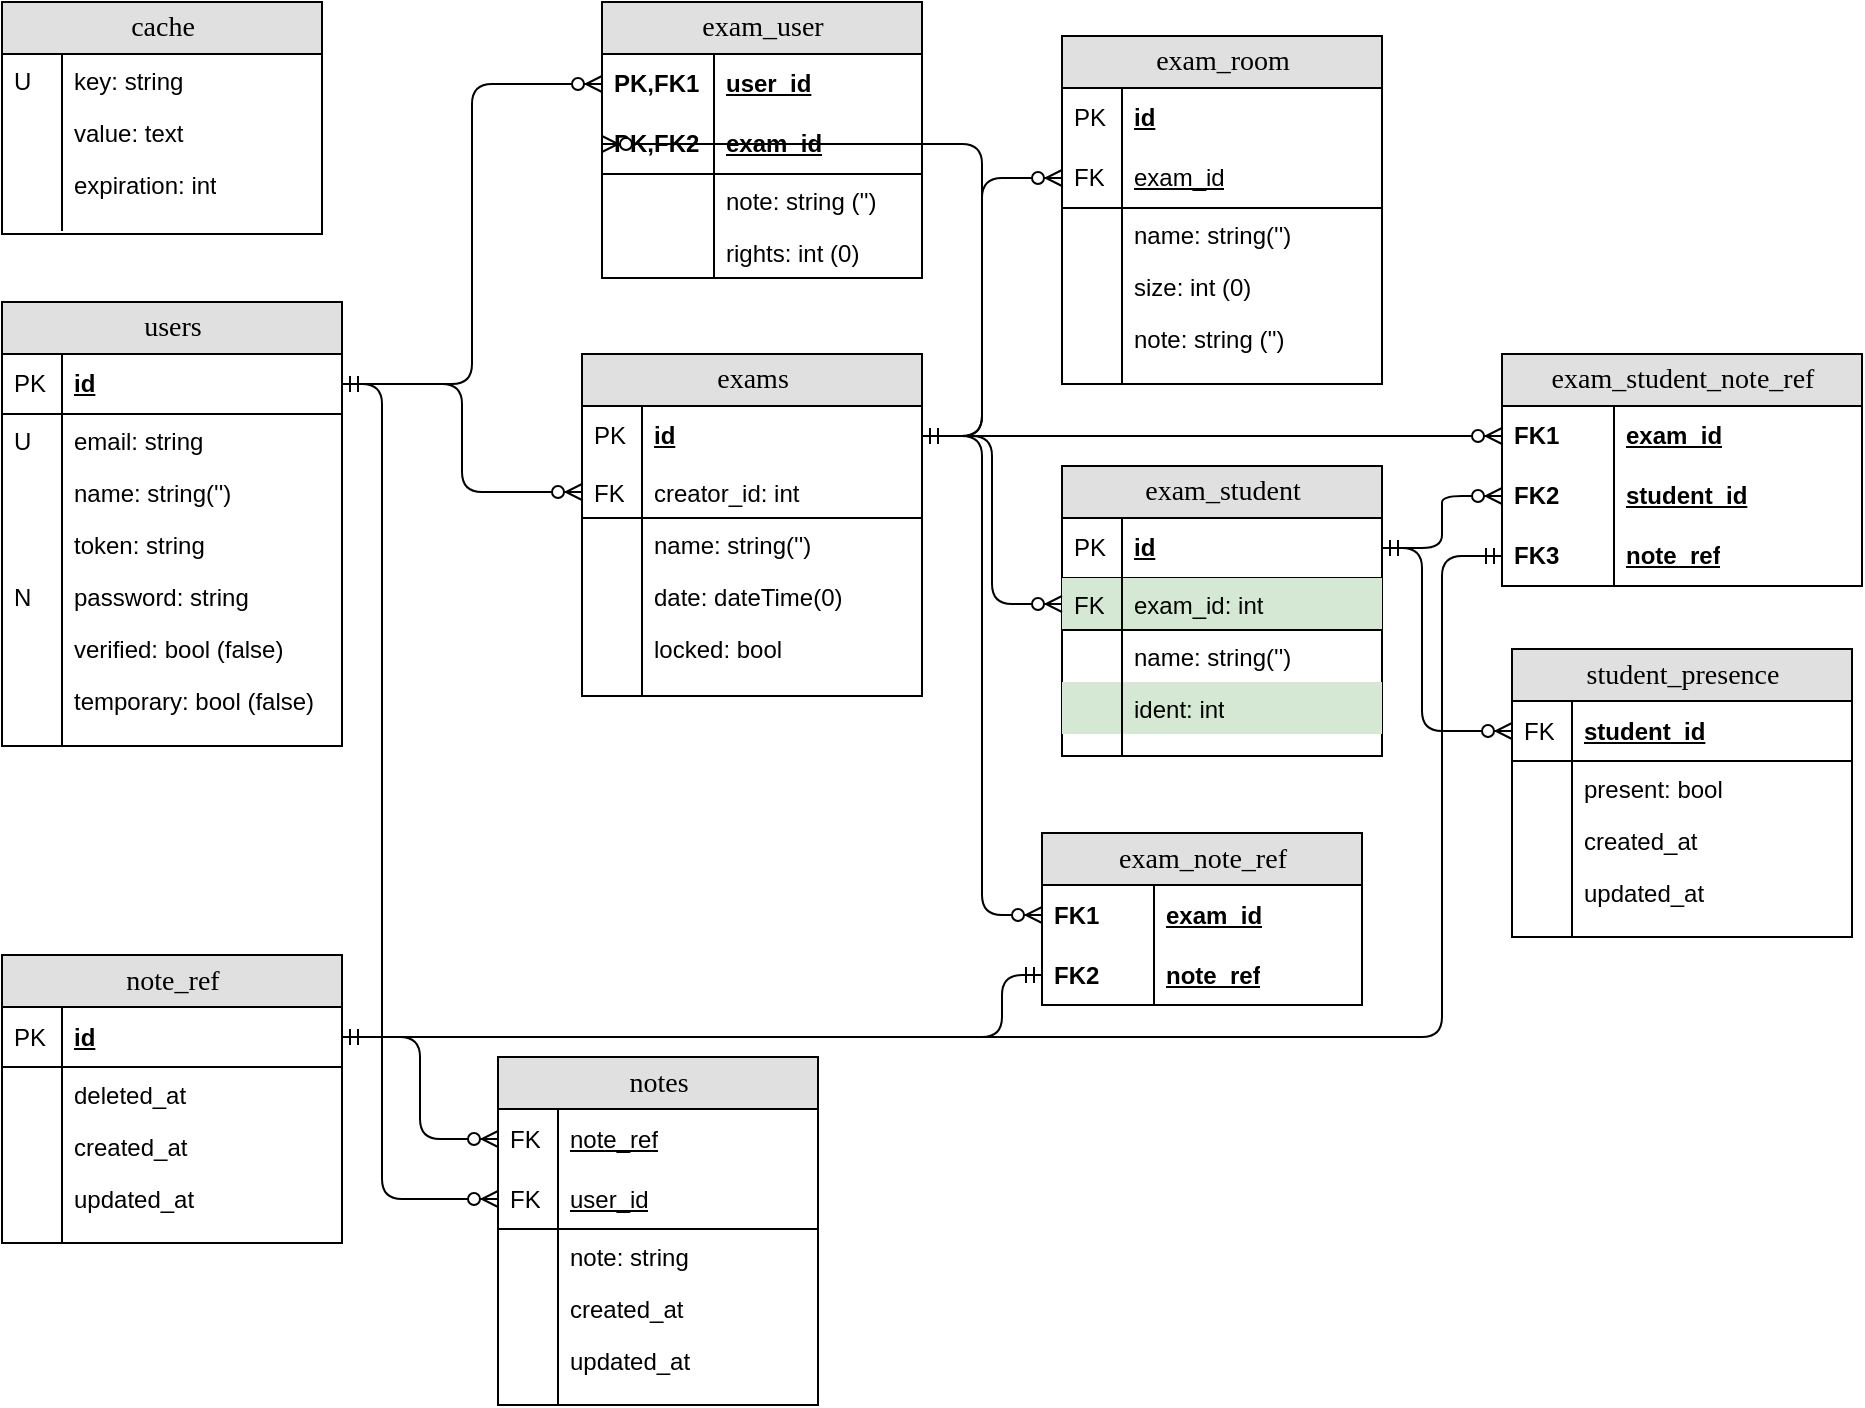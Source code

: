 <mxfile version="11.1.4" type="device"><diagram name="Page-1" id="e56a1550-8fbb-45ad-956c-1786394a9013"><mxGraphModel dx="1422" dy="764" grid="1" gridSize="10" guides="1" tooltips="1" connect="1" arrows="1" fold="1" page="1" pageScale="1" pageWidth="1169" pageHeight="827" background="#ffffff" math="0" shadow="0"><root><mxCell id="0"/><mxCell id="1" parent="0"/><mxCell id="2e49270ec7c68f3f-30" value="exam_room" style="swimlane;html=1;fontStyle=0;childLayout=stackLayout;horizontal=1;startSize=26;fillColor=#e0e0e0;horizontalStack=0;resizeParent=1;resizeLast=0;collapsible=1;marginBottom=0;swimlaneFillColor=#ffffff;align=center;rounded=0;shadow=0;comic=0;labelBackgroundColor=none;strokeColor=#000000;strokeWidth=1;fontFamily=Verdana;fontSize=14;fontColor=#000000;" parent="1" vertex="1"><mxGeometry x="530" y="17" width="160" height="174" as="geometry"/></mxCell><mxCell id="2e49270ec7c68f3f-31" value="id" style="shape=partialRectangle;top=0;left=0;right=0;bottom=1;html=1;align=left;verticalAlign=middle;fillColor=none;spacingLeft=34;spacingRight=4;whiteSpace=wrap;overflow=hidden;rotatable=0;points=[[0,0.5],[1,0.5]];portConstraint=eastwest;dropTarget=0;fontStyle=5;strokeColor=none;" parent="2e49270ec7c68f3f-30" vertex="1"><mxGeometry y="26" width="160" height="30" as="geometry"/></mxCell><mxCell id="2e49270ec7c68f3f-32" value="PK" style="shape=partialRectangle;top=0;left=0;bottom=0;html=1;fillColor=none;align=left;verticalAlign=middle;spacingLeft=4;spacingRight=4;whiteSpace=wrap;overflow=hidden;rotatable=0;points=[];portConstraint=eastwest;part=1;" parent="2e49270ec7c68f3f-31" vertex="1" connectable="0"><mxGeometry width="30" height="30" as="geometry"/></mxCell><mxCell id="vH0PUUE9vCoZI28lsl6R-84" value="&lt;span style=&quot;font-weight: normal&quot;&gt;exam_id&lt;/span&gt;" style="shape=partialRectangle;top=0;left=0;right=0;bottom=1;html=1;align=left;verticalAlign=middle;fillColor=none;spacingLeft=34;spacingRight=4;whiteSpace=wrap;overflow=hidden;rotatable=0;points=[[0,0.5],[1,0.5]];portConstraint=eastwest;dropTarget=0;fontStyle=5;" vertex="1" parent="2e49270ec7c68f3f-30"><mxGeometry y="56" width="160" height="30" as="geometry"/></mxCell><mxCell id="vH0PUUE9vCoZI28lsl6R-85" value="FK" style="shape=partialRectangle;top=0;left=0;bottom=0;html=1;fillColor=none;align=left;verticalAlign=middle;spacingLeft=4;spacingRight=4;whiteSpace=wrap;overflow=hidden;rotatable=0;points=[];portConstraint=eastwest;part=1;" vertex="1" connectable="0" parent="vH0PUUE9vCoZI28lsl6R-84"><mxGeometry width="30" height="30" as="geometry"/></mxCell><mxCell id="2e49270ec7c68f3f-35" value="name: string('')" style="shape=partialRectangle;top=0;left=0;right=0;bottom=0;html=1;align=left;verticalAlign=top;fillColor=none;spacingLeft=34;spacingRight=4;whiteSpace=wrap;overflow=hidden;rotatable=0;points=[[0,0.5],[1,0.5]];portConstraint=eastwest;dropTarget=0;strokeColor=none;" parent="2e49270ec7c68f3f-30" vertex="1"><mxGeometry y="86" width="160" height="26" as="geometry"/></mxCell><mxCell id="2e49270ec7c68f3f-36" value="" style="shape=partialRectangle;top=0;left=0;bottom=0;html=1;fillColor=none;align=left;verticalAlign=top;spacingLeft=4;spacingRight=4;whiteSpace=wrap;overflow=hidden;rotatable=0;points=[];portConstraint=eastwest;part=1;" parent="2e49270ec7c68f3f-35" vertex="1" connectable="0"><mxGeometry width="30" height="26" as="geometry"/></mxCell><mxCell id="2e49270ec7c68f3f-37" value="size: int (0)" style="shape=partialRectangle;top=0;left=0;right=0;bottom=0;html=1;align=left;verticalAlign=top;fillColor=none;spacingLeft=34;spacingRight=4;whiteSpace=wrap;overflow=hidden;rotatable=0;points=[[0,0.5],[1,0.5]];portConstraint=eastwest;dropTarget=0;" parent="2e49270ec7c68f3f-30" vertex="1"><mxGeometry y="112" width="160" height="26" as="geometry"/></mxCell><mxCell id="2e49270ec7c68f3f-38" value="" style="shape=partialRectangle;top=0;left=0;bottom=0;html=1;fillColor=none;align=left;verticalAlign=top;spacingLeft=4;spacingRight=4;whiteSpace=wrap;overflow=hidden;rotatable=0;points=[];portConstraint=eastwest;part=1;" parent="2e49270ec7c68f3f-37" vertex="1" connectable="0"><mxGeometry width="30" height="26" as="geometry"/></mxCell><mxCell id="vH0PUUE9vCoZI28lsl6R-58" value="note: string ('')" style="shape=partialRectangle;top=0;left=0;right=0;bottom=0;html=1;align=left;verticalAlign=top;fillColor=none;spacingLeft=34;spacingRight=4;whiteSpace=wrap;overflow=hidden;rotatable=0;points=[[0,0.5],[1,0.5]];portConstraint=eastwest;dropTarget=0;" vertex="1" parent="2e49270ec7c68f3f-30"><mxGeometry y="138" width="160" height="26" as="geometry"/></mxCell><mxCell id="vH0PUUE9vCoZI28lsl6R-59" value="" style="shape=partialRectangle;top=0;left=0;bottom=0;html=1;fillColor=none;align=left;verticalAlign=top;spacingLeft=4;spacingRight=4;whiteSpace=wrap;overflow=hidden;rotatable=0;points=[];portConstraint=eastwest;part=1;" vertex="1" connectable="0" parent="vH0PUUE9vCoZI28lsl6R-58"><mxGeometry width="30" height="26" as="geometry"/></mxCell><mxCell id="2e49270ec7c68f3f-39" value="" style="shape=partialRectangle;top=0;left=0;right=0;bottom=0;html=1;align=left;verticalAlign=top;fillColor=none;spacingLeft=34;spacingRight=4;whiteSpace=wrap;overflow=hidden;rotatable=0;points=[[0,0.5],[1,0.5]];portConstraint=eastwest;dropTarget=0;" parent="2e49270ec7c68f3f-30" vertex="1"><mxGeometry y="164" width="160" height="10" as="geometry"/></mxCell><mxCell id="2e49270ec7c68f3f-40" value="" style="shape=partialRectangle;top=0;left=0;bottom=0;html=1;fillColor=none;align=left;verticalAlign=top;spacingLeft=4;spacingRight=4;whiteSpace=wrap;overflow=hidden;rotatable=0;points=[];portConstraint=eastwest;part=1;" parent="2e49270ec7c68f3f-39" vertex="1" connectable="0"><mxGeometry width="30" height="10" as="geometry"/></mxCell><mxCell id="2e49270ec7c68f3f-41" value="exam_note_ref" style="swimlane;html=1;fontStyle=0;childLayout=stackLayout;horizontal=1;startSize=26;fillColor=#e0e0e0;horizontalStack=0;resizeParent=1;resizeLast=0;collapsible=1;marginBottom=0;swimlaneFillColor=#ffffff;align=center;rounded=0;shadow=0;comic=0;labelBackgroundColor=none;strokeColor=#000000;strokeWidth=1;fontFamily=Verdana;fontSize=14;fontColor=#000000;" parent="1" vertex="1"><mxGeometry x="520" y="415.5" width="160" height="86" as="geometry"/></mxCell><mxCell id="2e49270ec7c68f3f-42" value="exam_id" style="shape=partialRectangle;top=0;left=0;right=0;bottom=0;html=1;align=left;verticalAlign=middle;fillColor=none;spacingLeft=60;spacingRight=4;whiteSpace=wrap;overflow=hidden;rotatable=0;points=[[0,0.5],[1,0.5]];portConstraint=eastwest;dropTarget=0;fontStyle=5;" parent="2e49270ec7c68f3f-41" vertex="1"><mxGeometry y="26" width="160" height="30" as="geometry"/></mxCell><mxCell id="2e49270ec7c68f3f-43" value="FK1" style="shape=partialRectangle;fontStyle=1;top=0;left=0;bottom=0;html=1;fillColor=none;align=left;verticalAlign=middle;spacingLeft=4;spacingRight=4;whiteSpace=wrap;overflow=hidden;rotatable=0;points=[];portConstraint=eastwest;part=1;" parent="2e49270ec7c68f3f-42" vertex="1" connectable="0"><mxGeometry width="56" height="30" as="geometry"/></mxCell><mxCell id="2e49270ec7c68f3f-44" value="note_ref" style="shape=partialRectangle;top=0;left=0;right=0;bottom=1;html=1;align=left;verticalAlign=middle;fillColor=none;spacingLeft=60;spacingRight=4;whiteSpace=wrap;overflow=hidden;rotatable=0;points=[[0,0.5],[1,0.5]];portConstraint=eastwest;dropTarget=0;fontStyle=5;strokeColor=none;" parent="2e49270ec7c68f3f-41" vertex="1"><mxGeometry y="56" width="160" height="30" as="geometry"/></mxCell><mxCell id="2e49270ec7c68f3f-45" value="FK2" style="shape=partialRectangle;fontStyle=1;top=0;left=0;bottom=0;html=1;fillColor=none;align=left;verticalAlign=middle;spacingLeft=4;spacingRight=4;whiteSpace=wrap;overflow=hidden;rotatable=0;points=[];portConstraint=eastwest;part=1;" parent="2e49270ec7c68f3f-44" vertex="1" connectable="0"><mxGeometry width="56" height="30" as="geometry"/></mxCell><mxCell id="2e49270ec7c68f3f-48" value="exam_user" style="swimlane;html=1;fontStyle=0;childLayout=stackLayout;horizontal=1;startSize=26;fillColor=#e0e0e0;horizontalStack=0;resizeParent=1;resizeLast=0;collapsible=1;marginBottom=0;swimlaneFillColor=#ffffff;align=center;rounded=0;shadow=0;comic=0;labelBackgroundColor=none;strokeColor=#000000;strokeWidth=1;fontFamily=Verdana;fontSize=14;fontColor=#000000;" parent="1" vertex="1"><mxGeometry x="300" width="160" height="138" as="geometry"/></mxCell><mxCell id="2e49270ec7c68f3f-49" value="user_id" style="shape=partialRectangle;top=0;left=0;right=0;bottom=0;html=1;align=left;verticalAlign=middle;fillColor=none;spacingLeft=60;spacingRight=4;whiteSpace=wrap;overflow=hidden;rotatable=0;points=[[0,0.5],[1,0.5]];portConstraint=eastwest;dropTarget=0;fontStyle=5;" parent="2e49270ec7c68f3f-48" vertex="1"><mxGeometry y="26" width="160" height="30" as="geometry"/></mxCell><mxCell id="2e49270ec7c68f3f-50" value="PK,FK1" style="shape=partialRectangle;fontStyle=1;top=0;left=0;bottom=0;html=1;fillColor=none;align=left;verticalAlign=middle;spacingLeft=4;spacingRight=4;whiteSpace=wrap;overflow=hidden;rotatable=0;points=[];portConstraint=eastwest;part=1;" parent="2e49270ec7c68f3f-49" vertex="1" connectable="0"><mxGeometry width="56" height="30" as="geometry"/></mxCell><mxCell id="2e49270ec7c68f3f-51" value="exam_id" style="shape=partialRectangle;top=0;left=0;right=0;bottom=1;html=1;align=left;verticalAlign=middle;fillColor=none;spacingLeft=60;spacingRight=4;whiteSpace=wrap;overflow=hidden;rotatable=0;points=[[0,0.5],[1,0.5]];portConstraint=eastwest;dropTarget=0;fontStyle=5;" parent="2e49270ec7c68f3f-48" vertex="1"><mxGeometry y="56" width="160" height="30" as="geometry"/></mxCell><mxCell id="2e49270ec7c68f3f-52" value="PK,FK2" style="shape=partialRectangle;fontStyle=1;top=0;left=0;bottom=0;html=1;fillColor=none;align=left;verticalAlign=middle;spacingLeft=4;spacingRight=4;whiteSpace=wrap;overflow=hidden;rotatable=0;points=[];portConstraint=eastwest;part=1;" parent="2e49270ec7c68f3f-51" vertex="1" connectable="0"><mxGeometry width="56" height="30" as="geometry"/></mxCell><mxCell id="2e49270ec7c68f3f-53" value="note: string ('')" style="shape=partialRectangle;top=0;left=0;right=0;bottom=0;html=1;align=left;verticalAlign=top;fillColor=none;spacingLeft=60;spacingRight=4;whiteSpace=wrap;overflow=hidden;rotatable=0;points=[[0,0.5],[1,0.5]];portConstraint=eastwest;dropTarget=0;" parent="2e49270ec7c68f3f-48" vertex="1"><mxGeometry y="86" width="160" height="26" as="geometry"/></mxCell><mxCell id="2e49270ec7c68f3f-54" value="" style="shape=partialRectangle;top=0;left=0;bottom=0;html=1;fillColor=none;align=left;verticalAlign=top;spacingLeft=4;spacingRight=4;whiteSpace=wrap;overflow=hidden;rotatable=0;points=[];portConstraint=eastwest;part=1;" parent="2e49270ec7c68f3f-53" vertex="1" connectable="0"><mxGeometry width="56" height="26" as="geometry"/></mxCell><mxCell id="vH0PUUE9vCoZI28lsl6R-110" value="rights: int (0)" style="shape=partialRectangle;top=0;left=0;right=0;bottom=0;html=1;align=left;verticalAlign=top;fillColor=none;spacingLeft=60;spacingRight=4;whiteSpace=wrap;overflow=hidden;rotatable=0;points=[[0,0.5],[1,0.5]];portConstraint=eastwest;dropTarget=0;" vertex="1" parent="2e49270ec7c68f3f-48"><mxGeometry y="112" width="160" height="26" as="geometry"/></mxCell><mxCell id="vH0PUUE9vCoZI28lsl6R-111" value="" style="shape=partialRectangle;top=0;left=0;bottom=0;html=1;fillColor=none;align=left;verticalAlign=top;spacingLeft=4;spacingRight=4;whiteSpace=wrap;overflow=hidden;rotatable=0;points=[];portConstraint=eastwest;part=1;" vertex="1" connectable="0" parent="vH0PUUE9vCoZI28lsl6R-110"><mxGeometry width="56" height="26" as="geometry"/></mxCell><mxCell id="2e49270ec7c68f3f-80" value="users" style="swimlane;html=1;fontStyle=0;childLayout=stackLayout;horizontal=1;startSize=26;fillColor=#e0e0e0;horizontalStack=0;resizeParent=1;resizeLast=0;collapsible=1;marginBottom=0;swimlaneFillColor=#ffffff;align=center;rounded=0;shadow=0;comic=0;labelBackgroundColor=none;strokeColor=#000000;strokeWidth=1;fontFamily=Verdana;fontSize=14;fontColor=#000000;" parent="1" vertex="1"><mxGeometry y="150" width="170" height="222" as="geometry"/></mxCell><mxCell id="2e49270ec7c68f3f-81" value="id" style="shape=partialRectangle;top=0;left=0;right=0;bottom=1;html=1;align=left;verticalAlign=middle;fillColor=none;spacingLeft=34;spacingRight=4;whiteSpace=wrap;overflow=hidden;rotatable=0;points=[[0,0.5],[1,0.5]];portConstraint=eastwest;dropTarget=0;fontStyle=5;" parent="2e49270ec7c68f3f-80" vertex="1"><mxGeometry y="26" width="170" height="30" as="geometry"/></mxCell><mxCell id="2e49270ec7c68f3f-82" value="PK" style="shape=partialRectangle;top=0;left=0;bottom=0;html=1;fillColor=none;align=left;verticalAlign=middle;spacingLeft=4;spacingRight=4;whiteSpace=wrap;overflow=hidden;rotatable=0;points=[];portConstraint=eastwest;part=1;" parent="2e49270ec7c68f3f-81" vertex="1" connectable="0"><mxGeometry width="30" height="30" as="geometry"/></mxCell><mxCell id="2e49270ec7c68f3f-85" value="email: string" style="shape=partialRectangle;top=0;left=0;right=0;bottom=0;html=1;align=left;verticalAlign=top;fillColor=none;spacingLeft=34;spacingRight=4;whiteSpace=wrap;overflow=hidden;rotatable=0;points=[[0,0.5],[1,0.5]];portConstraint=eastwest;dropTarget=0;" parent="2e49270ec7c68f3f-80" vertex="1"><mxGeometry y="56" width="170" height="26" as="geometry"/></mxCell><mxCell id="2e49270ec7c68f3f-86" value="U" style="shape=partialRectangle;top=0;left=0;bottom=0;html=1;fillColor=none;align=left;verticalAlign=top;spacingLeft=4;spacingRight=4;whiteSpace=wrap;overflow=hidden;rotatable=0;points=[];portConstraint=eastwest;part=1;" parent="2e49270ec7c68f3f-85" vertex="1" connectable="0"><mxGeometry width="30" height="26" as="geometry"/></mxCell><mxCell id="2e49270ec7c68f3f-83" value="name: string('')" style="shape=partialRectangle;top=0;left=0;right=0;bottom=0;html=1;align=left;verticalAlign=top;fillColor=none;spacingLeft=34;spacingRight=4;whiteSpace=wrap;overflow=hidden;rotatable=0;points=[[0,0.5],[1,0.5]];portConstraint=eastwest;dropTarget=0;" parent="2e49270ec7c68f3f-80" vertex="1"><mxGeometry y="82" width="170" height="26" as="geometry"/></mxCell><mxCell id="2e49270ec7c68f3f-84" value="" style="shape=partialRectangle;top=0;left=0;bottom=0;html=1;fillColor=none;align=left;verticalAlign=top;spacingLeft=4;spacingRight=4;whiteSpace=wrap;overflow=hidden;rotatable=0;points=[];portConstraint=eastwest;part=1;" parent="2e49270ec7c68f3f-83" vertex="1" connectable="0"><mxGeometry width="30" height="26" as="geometry"/></mxCell><mxCell id="vH0PUUE9vCoZI28lsl6R-19" value="token: string" style="shape=partialRectangle;top=0;left=0;right=0;bottom=0;html=1;align=left;verticalAlign=top;fillColor=none;spacingLeft=34;spacingRight=4;whiteSpace=wrap;overflow=hidden;rotatable=0;points=[[0,0.5],[1,0.5]];portConstraint=eastwest;dropTarget=0;" vertex="1" parent="2e49270ec7c68f3f-80"><mxGeometry y="108" width="170" height="26" as="geometry"/></mxCell><mxCell id="vH0PUUE9vCoZI28lsl6R-20" value="" style="shape=partialRectangle;top=0;left=0;bottom=0;html=1;fillColor=none;align=left;verticalAlign=top;spacingLeft=4;spacingRight=4;whiteSpace=wrap;overflow=hidden;rotatable=0;points=[];portConstraint=eastwest;part=1;" vertex="1" connectable="0" parent="vH0PUUE9vCoZI28lsl6R-19"><mxGeometry width="30" height="26" as="geometry"/></mxCell><mxCell id="vH0PUUE9vCoZI28lsl6R-21" value="password: string" style="shape=partialRectangle;top=0;left=0;right=0;bottom=0;html=1;align=left;verticalAlign=top;fillColor=none;spacingLeft=34;spacingRight=4;whiteSpace=wrap;overflow=hidden;rotatable=0;points=[[0,0.5],[1,0.5]];portConstraint=eastwest;dropTarget=0;" vertex="1" parent="2e49270ec7c68f3f-80"><mxGeometry y="134" width="170" height="26" as="geometry"/></mxCell><mxCell id="vH0PUUE9vCoZI28lsl6R-22" value="N" style="shape=partialRectangle;top=0;left=0;bottom=0;html=1;fillColor=none;align=left;verticalAlign=top;spacingLeft=4;spacingRight=4;whiteSpace=wrap;overflow=hidden;rotatable=0;points=[];portConstraint=eastwest;part=1;" vertex="1" connectable="0" parent="vH0PUUE9vCoZI28lsl6R-21"><mxGeometry width="30" height="26" as="geometry"/></mxCell><mxCell id="vH0PUUE9vCoZI28lsl6R-23" value="verified: bool (false)" style="shape=partialRectangle;top=0;left=0;right=0;bottom=0;html=1;align=left;verticalAlign=top;fillColor=none;spacingLeft=34;spacingRight=4;whiteSpace=wrap;overflow=hidden;rotatable=0;points=[[0,0.5],[1,0.5]];portConstraint=eastwest;dropTarget=0;" vertex="1" parent="2e49270ec7c68f3f-80"><mxGeometry y="160" width="170" height="26" as="geometry"/></mxCell><mxCell id="vH0PUUE9vCoZI28lsl6R-24" value="" style="shape=partialRectangle;top=0;left=0;bottom=0;html=1;fillColor=none;align=left;verticalAlign=top;spacingLeft=4;spacingRight=4;whiteSpace=wrap;overflow=hidden;rotatable=0;points=[];portConstraint=eastwest;part=1;" vertex="1" connectable="0" parent="vH0PUUE9vCoZI28lsl6R-23"><mxGeometry width="30" height="26" as="geometry"/></mxCell><mxCell id="2e49270ec7c68f3f-87" value="temporary: bool (false)" style="shape=partialRectangle;top=0;left=0;right=0;bottom=0;html=1;align=left;verticalAlign=top;fillColor=none;spacingLeft=34;spacingRight=4;whiteSpace=wrap;overflow=hidden;rotatable=0;points=[[0,0.5],[1,0.5]];portConstraint=eastwest;dropTarget=0;" parent="2e49270ec7c68f3f-80" vertex="1"><mxGeometry y="186" width="170" height="26" as="geometry"/></mxCell><mxCell id="2e49270ec7c68f3f-88" value="" style="shape=partialRectangle;top=0;left=0;bottom=0;html=1;fillColor=none;align=left;verticalAlign=top;spacingLeft=4;spacingRight=4;whiteSpace=wrap;overflow=hidden;rotatable=0;points=[];portConstraint=eastwest;part=1;" parent="2e49270ec7c68f3f-87" vertex="1" connectable="0"><mxGeometry width="30" height="26" as="geometry"/></mxCell><mxCell id="2e49270ec7c68f3f-89" value="" style="shape=partialRectangle;top=0;left=0;right=0;bottom=0;html=1;align=left;verticalAlign=top;fillColor=none;spacingLeft=34;spacingRight=4;whiteSpace=wrap;overflow=hidden;rotatable=0;points=[[0,0.5],[1,0.5]];portConstraint=eastwest;dropTarget=0;" parent="2e49270ec7c68f3f-80" vertex="1"><mxGeometry y="212" width="170" height="10" as="geometry"/></mxCell><mxCell id="2e49270ec7c68f3f-90" value="" style="shape=partialRectangle;top=0;left=0;bottom=0;html=1;fillColor=none;align=left;verticalAlign=top;spacingLeft=4;spacingRight=4;whiteSpace=wrap;overflow=hidden;rotatable=0;points=[];portConstraint=eastwest;part=1;" parent="2e49270ec7c68f3f-89" vertex="1" connectable="0"><mxGeometry width="30" height="10" as="geometry"/></mxCell><mxCell id="vH0PUUE9vCoZI28lsl6R-1" value="cache" style="swimlane;html=1;fontStyle=0;childLayout=stackLayout;horizontal=1;startSize=26;fillColor=#e0e0e0;horizontalStack=0;resizeParent=1;resizeLast=0;collapsible=1;marginBottom=0;swimlaneFillColor=#ffffff;align=center;rounded=0;shadow=0;comic=0;labelBackgroundColor=none;strokeColor=#000000;strokeWidth=1;fontFamily=Verdana;fontSize=14;fontColor=#000000;" vertex="1" parent="1"><mxGeometry width="160" height="116" as="geometry"/></mxCell><mxCell id="vH0PUUE9vCoZI28lsl6R-4" value="key: string" style="shape=partialRectangle;top=0;left=0;right=0;bottom=0;html=1;align=left;verticalAlign=top;fillColor=none;spacingLeft=34;spacingRight=4;whiteSpace=wrap;overflow=hidden;rotatable=0;points=[[0,0.5],[1,0.5]];portConstraint=eastwest;dropTarget=0;" vertex="1" parent="vH0PUUE9vCoZI28lsl6R-1"><mxGeometry y="26" width="160" height="26" as="geometry"/></mxCell><mxCell id="vH0PUUE9vCoZI28lsl6R-5" value="U" style="shape=partialRectangle;top=0;left=0;bottom=0;html=1;fillColor=none;align=left;verticalAlign=top;spacingLeft=4;spacingRight=4;whiteSpace=wrap;overflow=hidden;rotatable=0;points=[];portConstraint=eastwest;part=1;" vertex="1" connectable="0" parent="vH0PUUE9vCoZI28lsl6R-4"><mxGeometry width="30" height="26" as="geometry"/></mxCell><mxCell id="vH0PUUE9vCoZI28lsl6R-6" value="value: text" style="shape=partialRectangle;top=0;left=0;right=0;bottom=0;html=1;align=left;verticalAlign=top;fillColor=none;spacingLeft=34;spacingRight=4;whiteSpace=wrap;overflow=hidden;rotatable=0;points=[[0,0.5],[1,0.5]];portConstraint=eastwest;dropTarget=0;" vertex="1" parent="vH0PUUE9vCoZI28lsl6R-1"><mxGeometry y="52" width="160" height="26" as="geometry"/></mxCell><mxCell id="vH0PUUE9vCoZI28lsl6R-7" value="" style="shape=partialRectangle;top=0;left=0;bottom=0;html=1;fillColor=none;align=left;verticalAlign=top;spacingLeft=4;spacingRight=4;whiteSpace=wrap;overflow=hidden;rotatable=0;points=[];portConstraint=eastwest;part=1;" vertex="1" connectable="0" parent="vH0PUUE9vCoZI28lsl6R-6"><mxGeometry width="30" height="26" as="geometry"/></mxCell><mxCell id="vH0PUUE9vCoZI28lsl6R-8" value="expiration: int" style="shape=partialRectangle;top=0;left=0;right=0;bottom=0;html=1;align=left;verticalAlign=top;fillColor=none;spacingLeft=34;spacingRight=4;whiteSpace=wrap;overflow=hidden;rotatable=0;points=[[0,0.5],[1,0.5]];portConstraint=eastwest;dropTarget=0;" vertex="1" parent="vH0PUUE9vCoZI28lsl6R-1"><mxGeometry y="78" width="160" height="26" as="geometry"/></mxCell><mxCell id="vH0PUUE9vCoZI28lsl6R-9" value="" style="shape=partialRectangle;top=0;left=0;bottom=0;html=1;fillColor=none;align=left;verticalAlign=top;spacingLeft=4;spacingRight=4;whiteSpace=wrap;overflow=hidden;rotatable=0;points=[];portConstraint=eastwest;part=1;" vertex="1" connectable="0" parent="vH0PUUE9vCoZI28lsl6R-8"><mxGeometry width="30" height="26" as="geometry"/></mxCell><mxCell id="vH0PUUE9vCoZI28lsl6R-10" value="" style="shape=partialRectangle;top=0;left=0;right=0;bottom=0;html=1;align=left;verticalAlign=top;fillColor=none;spacingLeft=34;spacingRight=4;whiteSpace=wrap;overflow=hidden;rotatable=0;points=[[0,0.5],[1,0.5]];portConstraint=eastwest;dropTarget=0;" vertex="1" parent="vH0PUUE9vCoZI28lsl6R-1"><mxGeometry y="104" width="160" height="10" as="geometry"/></mxCell><mxCell id="vH0PUUE9vCoZI28lsl6R-11" value="" style="shape=partialRectangle;top=0;left=0;bottom=0;html=1;fillColor=none;align=left;verticalAlign=top;spacingLeft=4;spacingRight=4;whiteSpace=wrap;overflow=hidden;rotatable=0;points=[];portConstraint=eastwest;part=1;" vertex="1" connectable="0" parent="vH0PUUE9vCoZI28lsl6R-10"><mxGeometry width="30" height="10" as="geometry"/></mxCell><mxCell id="vH0PUUE9vCoZI28lsl6R-25" value="exams" style="swimlane;html=1;fontStyle=0;childLayout=stackLayout;horizontal=1;startSize=26;fillColor=#e0e0e0;horizontalStack=0;resizeParent=1;resizeLast=0;collapsible=1;marginBottom=0;swimlaneFillColor=#ffffff;align=center;rounded=0;shadow=0;comic=0;labelBackgroundColor=none;strokeColor=#000000;strokeWidth=1;fontFamily=Verdana;fontSize=14;fontColor=#000000;" vertex="1" parent="1"><mxGeometry x="290" y="176" width="170" height="171" as="geometry"/></mxCell><mxCell id="vH0PUUE9vCoZI28lsl6R-26" value="id" style="shape=partialRectangle;top=0;left=0;right=0;bottom=1;html=1;align=left;verticalAlign=middle;fillColor=none;spacingLeft=34;spacingRight=4;whiteSpace=wrap;overflow=hidden;rotatable=0;points=[[0,0.5],[1,0.5]];portConstraint=eastwest;dropTarget=0;fontStyle=5;strokeColor=none;" vertex="1" parent="vH0PUUE9vCoZI28lsl6R-25"><mxGeometry y="26" width="170" height="30" as="geometry"/></mxCell><mxCell id="vH0PUUE9vCoZI28lsl6R-27" value="PK" style="shape=partialRectangle;top=0;left=0;bottom=0;html=1;fillColor=none;align=left;verticalAlign=middle;spacingLeft=4;spacingRight=4;whiteSpace=wrap;overflow=hidden;rotatable=0;points=[];portConstraint=eastwest;part=1;" vertex="1" connectable="0" parent="vH0PUUE9vCoZI28lsl6R-26"><mxGeometry width="30" height="30" as="geometry"/></mxCell><mxCell id="vH0PUUE9vCoZI28lsl6R-32" value="creator_id: int" style="shape=partialRectangle;top=0;left=0;right=0;bottom=1;html=1;align=left;verticalAlign=top;fillColor=none;spacingLeft=34;spacingRight=4;whiteSpace=wrap;overflow=hidden;rotatable=0;points=[[0,0.5],[1,0.5]];portConstraint=eastwest;dropTarget=0;strokeColor=#000000;" vertex="1" parent="vH0PUUE9vCoZI28lsl6R-25"><mxGeometry y="56" width="170" height="26" as="geometry"/></mxCell><mxCell id="vH0PUUE9vCoZI28lsl6R-33" value="FK" style="shape=partialRectangle;top=0;left=0;bottom=0;html=1;fillColor=none;align=left;verticalAlign=top;spacingLeft=4;spacingRight=4;whiteSpace=wrap;overflow=hidden;rotatable=0;points=[];portConstraint=eastwest;part=1;" vertex="1" connectable="0" parent="vH0PUUE9vCoZI28lsl6R-32"><mxGeometry width="30" height="26" as="geometry"/></mxCell><mxCell id="vH0PUUE9vCoZI28lsl6R-28" value="name: string('')" style="shape=partialRectangle;top=0;left=0;right=0;bottom=0;html=1;align=left;verticalAlign=top;fillColor=none;spacingLeft=34;spacingRight=4;whiteSpace=wrap;overflow=hidden;rotatable=0;points=[[0,0.5],[1,0.5]];portConstraint=eastwest;dropTarget=0;" vertex="1" parent="vH0PUUE9vCoZI28lsl6R-25"><mxGeometry y="82" width="170" height="26" as="geometry"/></mxCell><mxCell id="vH0PUUE9vCoZI28lsl6R-29" value="" style="shape=partialRectangle;top=0;left=0;bottom=0;html=1;fillColor=none;align=left;verticalAlign=top;spacingLeft=4;spacingRight=4;whiteSpace=wrap;overflow=hidden;rotatable=0;points=[];portConstraint=eastwest;part=1;" vertex="1" connectable="0" parent="vH0PUUE9vCoZI28lsl6R-28"><mxGeometry width="30" height="26" as="geometry"/></mxCell><mxCell id="vH0PUUE9vCoZI28lsl6R-30" value="date: dateTime(0)" style="shape=partialRectangle;top=0;left=0;right=0;bottom=0;html=1;align=left;verticalAlign=top;fillColor=none;spacingLeft=34;spacingRight=4;whiteSpace=wrap;overflow=hidden;rotatable=0;points=[[0,0.5],[1,0.5]];portConstraint=eastwest;dropTarget=0;" vertex="1" parent="vH0PUUE9vCoZI28lsl6R-25"><mxGeometry y="108" width="170" height="26" as="geometry"/></mxCell><mxCell id="vH0PUUE9vCoZI28lsl6R-31" value="" style="shape=partialRectangle;top=0;left=0;bottom=0;html=1;fillColor=none;align=left;verticalAlign=top;spacingLeft=4;spacingRight=4;whiteSpace=wrap;overflow=hidden;rotatable=0;points=[];portConstraint=eastwest;part=1;" vertex="1" connectable="0" parent="vH0PUUE9vCoZI28lsl6R-30"><mxGeometry width="30" height="26" as="geometry"/></mxCell><mxCell id="vH0PUUE9vCoZI28lsl6R-34" value="locked: bool" style="shape=partialRectangle;top=0;left=0;right=0;bottom=0;html=1;align=left;verticalAlign=top;fillColor=none;spacingLeft=34;spacingRight=4;whiteSpace=wrap;overflow=hidden;rotatable=0;points=[[0,0.5],[1,0.5]];portConstraint=eastwest;dropTarget=0;" vertex="1" parent="vH0PUUE9vCoZI28lsl6R-25"><mxGeometry y="134" width="170" height="26" as="geometry"/></mxCell><mxCell id="vH0PUUE9vCoZI28lsl6R-35" value="" style="shape=partialRectangle;top=0;left=0;bottom=0;html=1;fillColor=none;align=left;verticalAlign=top;spacingLeft=4;spacingRight=4;whiteSpace=wrap;overflow=hidden;rotatable=0;points=[];portConstraint=eastwest;part=1;" vertex="1" connectable="0" parent="vH0PUUE9vCoZI28lsl6R-34"><mxGeometry width="30" height="26" as="geometry"/></mxCell><mxCell id="vH0PUUE9vCoZI28lsl6R-40" value="" style="shape=partialRectangle;top=0;left=0;right=0;bottom=0;html=1;align=left;verticalAlign=top;fillColor=none;spacingLeft=34;spacingRight=4;whiteSpace=wrap;overflow=hidden;rotatable=0;points=[[0,0.5],[1,0.5]];portConstraint=eastwest;dropTarget=0;" vertex="1" parent="vH0PUUE9vCoZI28lsl6R-25"><mxGeometry y="160" width="170" height="10" as="geometry"/></mxCell><mxCell id="vH0PUUE9vCoZI28lsl6R-41" value="" style="shape=partialRectangle;top=0;left=0;bottom=0;html=1;fillColor=none;align=left;verticalAlign=top;spacingLeft=4;spacingRight=4;whiteSpace=wrap;overflow=hidden;rotatable=0;points=[];portConstraint=eastwest;part=1;" vertex="1" connectable="0" parent="vH0PUUE9vCoZI28lsl6R-40"><mxGeometry width="30" height="10" as="geometry"/></mxCell><mxCell id="vH0PUUE9vCoZI28lsl6R-60" value="" style="edgeStyle=elbowEdgeStyle;fontSize=12;html=1;endArrow=ERzeroToMany;startArrow=ERmandOne;exitX=1;exitY=0.5;exitDx=0;exitDy=0;entryX=0;entryY=0.5;entryDx=0;entryDy=0;" edge="1" parent="1" source="2e49270ec7c68f3f-81" target="vH0PUUE9vCoZI28lsl6R-32"><mxGeometry width="100" height="100" relative="1" as="geometry"><mxPoint x="31" y="780" as="sourcePoint"/><mxPoint x="131" y="680" as="targetPoint"/></mxGeometry></mxCell><mxCell id="vH0PUUE9vCoZI28lsl6R-61" value="" style="edgeStyle=elbowEdgeStyle;fontSize=12;html=1;endArrow=ERzeroToMany;startArrow=ERmandOne;entryX=0;entryY=0.5;entryDx=0;entryDy=0;" edge="1" parent="1" source="vH0PUUE9vCoZI28lsl6R-26" target="vH0PUUE9vCoZI28lsl6R-84"><mxGeometry width="100" height="100" relative="1" as="geometry"><mxPoint x="490" y="550" as="sourcePoint"/><mxPoint x="560" y="456" as="targetPoint"/><Array as="points"><mxPoint x="490" y="150"/></Array></mxGeometry></mxCell><mxCell id="vH0PUUE9vCoZI28lsl6R-62" value="exam_student" style="swimlane;html=1;fontStyle=0;childLayout=stackLayout;horizontal=1;startSize=26;fillColor=#e0e0e0;horizontalStack=0;resizeParent=1;resizeLast=0;collapsible=1;marginBottom=0;swimlaneFillColor=#ffffff;align=center;rounded=0;shadow=0;comic=0;labelBackgroundColor=none;strokeColor=#000000;strokeWidth=1;fontFamily=Verdana;fontSize=14;fontColor=#000000;" vertex="1" parent="1"><mxGeometry x="530" y="232" width="160" height="145" as="geometry"/></mxCell><mxCell id="vH0PUUE9vCoZI28lsl6R-63" value="id" style="shape=partialRectangle;top=0;left=0;right=0;bottom=1;html=1;align=left;verticalAlign=middle;fillColor=none;spacingLeft=34;spacingRight=4;whiteSpace=wrap;overflow=hidden;rotatable=0;points=[[0,0.5],[1,0.5]];portConstraint=eastwest;dropTarget=0;fontStyle=5;" vertex="1" parent="vH0PUUE9vCoZI28lsl6R-62"><mxGeometry y="26" width="160" height="30" as="geometry"/></mxCell><mxCell id="vH0PUUE9vCoZI28lsl6R-64" value="PK" style="shape=partialRectangle;top=0;left=0;bottom=0;html=1;fillColor=none;align=left;verticalAlign=middle;spacingLeft=4;spacingRight=4;whiteSpace=wrap;overflow=hidden;rotatable=0;points=[];portConstraint=eastwest;part=1;" vertex="1" connectable="0" parent="vH0PUUE9vCoZI28lsl6R-63"><mxGeometry width="30" height="30" as="geometry"/></mxCell><mxCell id="vH0PUUE9vCoZI28lsl6R-65" value="exam_id: int" style="shape=partialRectangle;top=0;left=0;right=0;bottom=1;html=1;align=left;verticalAlign=top;fillColor=#d5e8d4;spacingLeft=34;spacingRight=4;whiteSpace=wrap;overflow=hidden;rotatable=0;points=[[0,0.5],[1,0.5]];portConstraint=eastwest;dropTarget=0;strokeColor=#000000;" vertex="1" parent="vH0PUUE9vCoZI28lsl6R-62"><mxGeometry y="56" width="160" height="26" as="geometry"/></mxCell><mxCell id="vH0PUUE9vCoZI28lsl6R-66" value="FK" style="shape=partialRectangle;top=0;left=0;bottom=0;html=1;fillColor=none;align=left;verticalAlign=top;spacingLeft=4;spacingRight=4;whiteSpace=wrap;overflow=hidden;rotatable=0;points=[];portConstraint=eastwest;part=1;" vertex="1" connectable="0" parent="vH0PUUE9vCoZI28lsl6R-65"><mxGeometry width="30" height="26" as="geometry"/></mxCell><mxCell id="vH0PUUE9vCoZI28lsl6R-67" value="name: string('')" style="shape=partialRectangle;top=0;left=0;right=0;bottom=0;html=1;align=left;verticalAlign=top;fillColor=none;spacingLeft=34;spacingRight=4;whiteSpace=wrap;overflow=hidden;rotatable=0;points=[[0,0.5],[1,0.5]];portConstraint=eastwest;dropTarget=0;" vertex="1" parent="vH0PUUE9vCoZI28lsl6R-62"><mxGeometry y="82" width="160" height="26" as="geometry"/></mxCell><mxCell id="vH0PUUE9vCoZI28lsl6R-68" value="" style="shape=partialRectangle;top=0;left=0;bottom=0;html=1;fillColor=none;align=left;verticalAlign=top;spacingLeft=4;spacingRight=4;whiteSpace=wrap;overflow=hidden;rotatable=0;points=[];portConstraint=eastwest;part=1;" vertex="1" connectable="0" parent="vH0PUUE9vCoZI28lsl6R-67"><mxGeometry width="30" height="26" as="geometry"/></mxCell><mxCell id="vH0PUUE9vCoZI28lsl6R-69" value="ident: int" style="shape=partialRectangle;top=0;left=0;right=0;bottom=0;html=1;align=left;verticalAlign=top;fillColor=#d5e8d4;spacingLeft=34;spacingRight=4;whiteSpace=wrap;overflow=hidden;rotatable=0;points=[[0,0.5],[1,0.5]];portConstraint=eastwest;dropTarget=0;strokeColor=none;perimeter=rectanglePerimeter;" vertex="1" parent="vH0PUUE9vCoZI28lsl6R-62"><mxGeometry y="108" width="160" height="26" as="geometry"/></mxCell><mxCell id="vH0PUUE9vCoZI28lsl6R-70" value="" style="shape=partialRectangle;top=0;left=0;bottom=0;html=1;fillColor=none;align=left;verticalAlign=top;spacingLeft=4;spacingRight=4;whiteSpace=wrap;overflow=hidden;rotatable=0;points=[];portConstraint=eastwest;part=1;" vertex="1" connectable="0" parent="vH0PUUE9vCoZI28lsl6R-69"><mxGeometry width="30" height="26" as="geometry"/></mxCell><mxCell id="vH0PUUE9vCoZI28lsl6R-73" value="" style="shape=partialRectangle;top=0;left=0;right=0;bottom=0;html=1;align=left;verticalAlign=top;fillColor=none;spacingLeft=34;spacingRight=4;whiteSpace=wrap;overflow=hidden;rotatable=0;points=[[0,0.5],[1,0.5]];portConstraint=eastwest;dropTarget=0;" vertex="1" parent="vH0PUUE9vCoZI28lsl6R-62"><mxGeometry y="134" width="160" height="10" as="geometry"/></mxCell><mxCell id="vH0PUUE9vCoZI28lsl6R-74" value="" style="shape=partialRectangle;top=0;left=0;bottom=0;html=1;fillColor=none;align=left;verticalAlign=top;spacingLeft=4;spacingRight=4;whiteSpace=wrap;overflow=hidden;rotatable=0;points=[];portConstraint=eastwest;part=1;" vertex="1" connectable="0" parent="vH0PUUE9vCoZI28lsl6R-73"><mxGeometry width="30" height="10" as="geometry"/></mxCell><mxCell id="vH0PUUE9vCoZI28lsl6R-92" value="" style="edgeStyle=elbowEdgeStyle;fontSize=12;html=1;endArrow=ERzeroToMany;startArrow=ERmandOne;entryX=0;entryY=0.5;entryDx=0;entryDy=0;exitX=1;exitY=0.5;exitDx=0;exitDy=0;" edge="1" parent="1" source="vH0PUUE9vCoZI28lsl6R-26" target="vH0PUUE9vCoZI28lsl6R-65"><mxGeometry width="100" height="100" relative="1" as="geometry"><mxPoint x="355" y="603.5" as="sourcePoint"/><mxPoint x="435" y="662" as="targetPoint"/></mxGeometry></mxCell><mxCell id="vH0PUUE9vCoZI28lsl6R-109" value="" style="edgeStyle=elbowEdgeStyle;fontSize=12;html=1;endArrow=ERzeroToMany;startArrow=ERmandOne;entryX=0;entryY=0.5;entryDx=0;entryDy=0;exitX=1;exitY=0.5;exitDx=0;exitDy=0;" edge="1" parent="1" source="2e49270ec7c68f3f-81" target="2e49270ec7c68f3f-49"><mxGeometry width="100" height="100" relative="1" as="geometry"><mxPoint x="255" y="294.5" as="sourcePoint"/><mxPoint x="335" y="325" as="targetPoint"/></mxGeometry></mxCell><mxCell id="vH0PUUE9vCoZI28lsl6R-112" value="" style="fontSize=12;html=1;endArrow=ERzeroToMany;startArrow=ERmandOne;entryX=0;entryY=0.5;entryDx=0;entryDy=0;elbow=vertical;edgeStyle=entityRelationEdgeStyle;" edge="1" parent="1" source="vH0PUUE9vCoZI28lsl6R-26" target="2e49270ec7c68f3f-51"><mxGeometry width="100" height="100" relative="1" as="geometry"><mxPoint x="490" y="400" as="sourcePoint"/><mxPoint x="170" y="490.5" as="targetPoint"/></mxGeometry></mxCell><mxCell id="vH0PUUE9vCoZI28lsl6R-113" value="notes" style="swimlane;html=1;fontStyle=0;childLayout=stackLayout;horizontal=1;startSize=26;fillColor=#e0e0e0;horizontalStack=0;resizeParent=1;resizeLast=0;collapsible=1;marginBottom=0;swimlaneFillColor=#ffffff;align=center;rounded=0;shadow=0;comic=0;labelBackgroundColor=none;strokeColor=#000000;strokeWidth=1;fontFamily=Verdana;fontSize=14;fontColor=#000000;" vertex="1" parent="1"><mxGeometry x="248" y="527.5" width="160" height="174" as="geometry"/></mxCell><mxCell id="vH0PUUE9vCoZI28lsl6R-116" value="&lt;span style=&quot;font-weight: normal&quot;&gt;note_ref&lt;/span&gt;" style="shape=partialRectangle;top=0;left=0;right=0;bottom=1;html=1;align=left;verticalAlign=middle;fillColor=none;spacingLeft=34;spacingRight=4;whiteSpace=wrap;overflow=hidden;rotatable=0;points=[[0,0.5],[1,0.5]];portConstraint=eastwest;dropTarget=0;fontStyle=5;strokeColor=none;" vertex="1" parent="vH0PUUE9vCoZI28lsl6R-113"><mxGeometry y="26" width="160" height="30" as="geometry"/></mxCell><mxCell id="vH0PUUE9vCoZI28lsl6R-117" value="FK" style="shape=partialRectangle;top=0;left=0;bottom=0;html=1;fillColor=none;align=left;verticalAlign=middle;spacingLeft=4;spacingRight=4;whiteSpace=wrap;overflow=hidden;rotatable=0;points=[];portConstraint=eastwest;part=1;" vertex="1" connectable="0" parent="vH0PUUE9vCoZI28lsl6R-116"><mxGeometry width="30" height="30" as="geometry"/></mxCell><mxCell id="vH0PUUE9vCoZI28lsl6R-157" value="&lt;span style=&quot;font-weight: normal&quot;&gt;user_id&lt;/span&gt;" style="shape=partialRectangle;top=0;left=0;right=0;bottom=1;html=1;align=left;verticalAlign=middle;fillColor=none;spacingLeft=34;spacingRight=4;whiteSpace=wrap;overflow=hidden;rotatable=0;points=[[0,0.5],[1,0.5]];portConstraint=eastwest;dropTarget=0;fontStyle=5;" vertex="1" parent="vH0PUUE9vCoZI28lsl6R-113"><mxGeometry y="56" width="160" height="30" as="geometry"/></mxCell><mxCell id="vH0PUUE9vCoZI28lsl6R-158" value="FK" style="shape=partialRectangle;top=0;left=0;bottom=0;html=1;fillColor=none;align=left;verticalAlign=middle;spacingLeft=4;spacingRight=4;whiteSpace=wrap;overflow=hidden;rotatable=0;points=[];portConstraint=eastwest;part=1;" vertex="1" connectable="0" parent="vH0PUUE9vCoZI28lsl6R-157"><mxGeometry width="30" height="30" as="geometry"/></mxCell><mxCell id="vH0PUUE9vCoZI28lsl6R-118" value="note: string" style="shape=partialRectangle;top=0;left=0;right=0;bottom=0;html=1;align=left;verticalAlign=top;fillColor=none;spacingLeft=34;spacingRight=4;whiteSpace=wrap;overflow=hidden;rotatable=0;points=[[0,0.5],[1,0.5]];portConstraint=eastwest;dropTarget=0;strokeColor=none;" vertex="1" parent="vH0PUUE9vCoZI28lsl6R-113"><mxGeometry y="86" width="160" height="26" as="geometry"/></mxCell><mxCell id="vH0PUUE9vCoZI28lsl6R-119" value="" style="shape=partialRectangle;top=0;left=0;bottom=0;html=1;fillColor=none;align=left;verticalAlign=top;spacingLeft=4;spacingRight=4;whiteSpace=wrap;overflow=hidden;rotatable=0;points=[];portConstraint=eastwest;part=1;" vertex="1" connectable="0" parent="vH0PUUE9vCoZI28lsl6R-118"><mxGeometry width="30" height="26" as="geometry"/></mxCell><mxCell id="vH0PUUE9vCoZI28lsl6R-169" value="created_at&lt;br&gt;" style="shape=partialRectangle;top=0;left=0;right=0;bottom=0;html=1;align=left;verticalAlign=top;fillColor=none;spacingLeft=34;spacingRight=4;whiteSpace=wrap;overflow=hidden;rotatable=0;points=[[0,0.5],[1,0.5]];portConstraint=eastwest;dropTarget=0;strokeColor=none;" vertex="1" parent="vH0PUUE9vCoZI28lsl6R-113"><mxGeometry y="112" width="160" height="26" as="geometry"/></mxCell><mxCell id="vH0PUUE9vCoZI28lsl6R-170" value="" style="shape=partialRectangle;top=0;left=0;bottom=0;html=1;fillColor=none;align=left;verticalAlign=top;spacingLeft=4;spacingRight=4;whiteSpace=wrap;overflow=hidden;rotatable=0;points=[];portConstraint=eastwest;part=1;" vertex="1" connectable="0" parent="vH0PUUE9vCoZI28lsl6R-169"><mxGeometry width="30" height="26" as="geometry"/></mxCell><mxCell id="vH0PUUE9vCoZI28lsl6R-171" value="updated_at" style="shape=partialRectangle;top=0;left=0;right=0;bottom=0;html=1;align=left;verticalAlign=top;fillColor=none;spacingLeft=34;spacingRight=4;whiteSpace=wrap;overflow=hidden;rotatable=0;points=[[0,0.5],[1,0.5]];portConstraint=eastwest;dropTarget=0;strokeColor=none;" vertex="1" parent="vH0PUUE9vCoZI28lsl6R-113"><mxGeometry y="138" width="160" height="26" as="geometry"/></mxCell><mxCell id="vH0PUUE9vCoZI28lsl6R-172" value="" style="shape=partialRectangle;top=0;left=0;bottom=0;html=1;fillColor=none;align=left;verticalAlign=top;spacingLeft=4;spacingRight=4;whiteSpace=wrap;overflow=hidden;rotatable=0;points=[];portConstraint=eastwest;part=1;" vertex="1" connectable="0" parent="vH0PUUE9vCoZI28lsl6R-171"><mxGeometry width="30" height="26" as="geometry"/></mxCell><mxCell id="vH0PUUE9vCoZI28lsl6R-124" value="" style="shape=partialRectangle;top=0;left=0;right=0;bottom=0;html=1;align=left;verticalAlign=top;fillColor=none;spacingLeft=34;spacingRight=4;whiteSpace=wrap;overflow=hidden;rotatable=0;points=[[0,0.5],[1,0.5]];portConstraint=eastwest;dropTarget=0;" vertex="1" parent="vH0PUUE9vCoZI28lsl6R-113"><mxGeometry y="164" width="160" height="10" as="geometry"/></mxCell><mxCell id="vH0PUUE9vCoZI28lsl6R-125" value="" style="shape=partialRectangle;top=0;left=0;bottom=0;html=1;fillColor=none;align=left;verticalAlign=top;spacingLeft=4;spacingRight=4;whiteSpace=wrap;overflow=hidden;rotatable=0;points=[];portConstraint=eastwest;part=1;" vertex="1" connectable="0" parent="vH0PUUE9vCoZI28lsl6R-124"><mxGeometry width="30" height="10" as="geometry"/></mxCell><mxCell id="vH0PUUE9vCoZI28lsl6R-126" value="note_ref" style="swimlane;html=1;fontStyle=0;childLayout=stackLayout;horizontal=1;startSize=26;fillColor=#e0e0e0;horizontalStack=0;resizeParent=1;resizeLast=0;collapsible=1;marginBottom=0;swimlaneFillColor=#ffffff;align=center;rounded=0;shadow=0;comic=0;labelBackgroundColor=none;strokeColor=#000000;strokeWidth=1;fontFamily=Verdana;fontSize=14;fontColor=#000000;" vertex="1" parent="1"><mxGeometry y="476.5" width="170" height="144" as="geometry"/></mxCell><mxCell id="vH0PUUE9vCoZI28lsl6R-154" value="id" style="shape=partialRectangle;top=0;left=0;right=0;bottom=1;html=1;align=left;verticalAlign=middle;fillColor=none;spacingLeft=34;spacingRight=4;whiteSpace=wrap;overflow=hidden;rotatable=0;points=[[0,0.5],[1,0.5]];portConstraint=eastwest;dropTarget=0;fontStyle=5;strokeColor=#000000;" vertex="1" parent="vH0PUUE9vCoZI28lsl6R-126"><mxGeometry y="26" width="170" height="30" as="geometry"/></mxCell><mxCell id="vH0PUUE9vCoZI28lsl6R-155" value="PK" style="shape=partialRectangle;top=0;left=0;bottom=0;html=1;fillColor=none;align=left;verticalAlign=middle;spacingLeft=4;spacingRight=4;whiteSpace=wrap;overflow=hidden;rotatable=0;points=[];portConstraint=eastwest;part=1;" vertex="1" connectable="0" parent="vH0PUUE9vCoZI28lsl6R-154"><mxGeometry width="30" height="30" as="geometry"/></mxCell><mxCell id="vH0PUUE9vCoZI28lsl6R-174" value="deleted_at" style="shape=partialRectangle;top=0;left=0;right=0;bottom=0;html=1;align=left;verticalAlign=top;fillColor=none;spacingLeft=34;spacingRight=4;whiteSpace=wrap;overflow=hidden;rotatable=0;points=[[0,0.5],[1,0.5]];portConstraint=eastwest;dropTarget=0;" vertex="1" parent="vH0PUUE9vCoZI28lsl6R-126"><mxGeometry y="56" width="170" height="26" as="geometry"/></mxCell><mxCell id="vH0PUUE9vCoZI28lsl6R-175" value="" style="shape=partialRectangle;top=0;left=0;bottom=0;html=1;fillColor=none;align=left;verticalAlign=top;spacingLeft=4;spacingRight=4;whiteSpace=wrap;overflow=hidden;rotatable=0;points=[];portConstraint=eastwest;part=1;" vertex="1" connectable="0" parent="vH0PUUE9vCoZI28lsl6R-174"><mxGeometry width="30" height="26" as="geometry"/></mxCell><mxCell id="vH0PUUE9vCoZI28lsl6R-176" value="created_at" style="shape=partialRectangle;top=0;left=0;right=0;bottom=0;html=1;align=left;verticalAlign=top;fillColor=none;spacingLeft=34;spacingRight=4;whiteSpace=wrap;overflow=hidden;rotatable=0;points=[[0,0.5],[1,0.5]];portConstraint=eastwest;dropTarget=0;" vertex="1" parent="vH0PUUE9vCoZI28lsl6R-126"><mxGeometry y="82" width="170" height="26" as="geometry"/></mxCell><mxCell id="vH0PUUE9vCoZI28lsl6R-177" value="" style="shape=partialRectangle;top=0;left=0;bottom=0;html=1;fillColor=none;align=left;verticalAlign=top;spacingLeft=4;spacingRight=4;whiteSpace=wrap;overflow=hidden;rotatable=0;points=[];portConstraint=eastwest;part=1;" vertex="1" connectable="0" parent="vH0PUUE9vCoZI28lsl6R-176"><mxGeometry width="30" height="26" as="geometry"/></mxCell><mxCell id="vH0PUUE9vCoZI28lsl6R-131" value="updated_at" style="shape=partialRectangle;top=0;left=0;right=0;bottom=0;html=1;align=left;verticalAlign=top;fillColor=none;spacingLeft=34;spacingRight=4;whiteSpace=wrap;overflow=hidden;rotatable=0;points=[[0,0.5],[1,0.5]];portConstraint=eastwest;dropTarget=0;" vertex="1" parent="vH0PUUE9vCoZI28lsl6R-126"><mxGeometry y="108" width="170" height="26" as="geometry"/></mxCell><mxCell id="vH0PUUE9vCoZI28lsl6R-132" value="" style="shape=partialRectangle;top=0;left=0;bottom=0;html=1;fillColor=none;align=left;verticalAlign=top;spacingLeft=4;spacingRight=4;whiteSpace=wrap;overflow=hidden;rotatable=0;points=[];portConstraint=eastwest;part=1;" vertex="1" connectable="0" parent="vH0PUUE9vCoZI28lsl6R-131"><mxGeometry width="30" height="26" as="geometry"/></mxCell><mxCell id="vH0PUUE9vCoZI28lsl6R-137" value="" style="shape=partialRectangle;top=0;left=0;right=0;bottom=0;html=1;align=left;verticalAlign=top;fillColor=none;spacingLeft=34;spacingRight=4;whiteSpace=wrap;overflow=hidden;rotatable=0;points=[[0,0.5],[1,0.5]];portConstraint=eastwest;dropTarget=0;" vertex="1" parent="vH0PUUE9vCoZI28lsl6R-126"><mxGeometry y="134" width="170" height="10" as="geometry"/></mxCell><mxCell id="vH0PUUE9vCoZI28lsl6R-138" value="" style="shape=partialRectangle;top=0;left=0;bottom=0;html=1;fillColor=none;align=left;verticalAlign=top;spacingLeft=4;spacingRight=4;whiteSpace=wrap;overflow=hidden;rotatable=0;points=[];portConstraint=eastwest;part=1;" vertex="1" connectable="0" parent="vH0PUUE9vCoZI28lsl6R-137"><mxGeometry width="30" height="10" as="geometry"/></mxCell><mxCell id="vH0PUUE9vCoZI28lsl6R-139" value="" style="edgeStyle=elbowEdgeStyle;fontSize=12;html=1;endArrow=ERzeroToMany;startArrow=ERmandOne;entryX=0;entryY=0.5;entryDx=0;entryDy=0;" edge="1" parent="1" source="vH0PUUE9vCoZI28lsl6R-154" target="vH0PUUE9vCoZI28lsl6R-116"><mxGeometry width="100" height="100" relative="1" as="geometry"><mxPoint x="328" y="606" as="sourcePoint"/><mxPoint x="429" y="755" as="targetPoint"/></mxGeometry></mxCell><mxCell id="vH0PUUE9vCoZI28lsl6R-141" value="" style="edgeStyle=elbowEdgeStyle;fontSize=12;html=1;endArrow=ERzeroToMany;startArrow=ERmandOne;entryX=0;entryY=0.5;entryDx=0;entryDy=0;exitX=1;exitY=0.5;exitDx=0;exitDy=0;" edge="1" parent="1" source="vH0PUUE9vCoZI28lsl6R-26" target="2e49270ec7c68f3f-42"><mxGeometry width="100" height="100" relative="1" as="geometry"><mxPoint x="841" y="477" as="sourcePoint"/><mxPoint x="700" y="288" as="targetPoint"/><Array as="points"><mxPoint x="490" y="410"/></Array></mxGeometry></mxCell><mxCell id="vH0PUUE9vCoZI28lsl6R-142" value="" style="edgeStyle=elbowEdgeStyle;fontSize=12;html=1;endArrow=ERmandOne;startArrow=ERmandOne;entryX=0;entryY=0.5;entryDx=0;entryDy=0;" edge="1" parent="1" source="vH0PUUE9vCoZI28lsl6R-154" target="2e49270ec7c68f3f-44"><mxGeometry width="100" height="100" relative="1" as="geometry"><mxPoint x="310" y="800" as="sourcePoint"/><mxPoint x="410" y="700" as="targetPoint"/><Array as="points"><mxPoint x="500" y="490"/></Array></mxGeometry></mxCell><mxCell id="vH0PUUE9vCoZI28lsl6R-143" value="exam_student_note_ref" style="swimlane;html=1;fontStyle=0;childLayout=stackLayout;horizontal=1;startSize=26;fillColor=#e0e0e0;horizontalStack=0;resizeParent=1;resizeLast=0;collapsible=1;marginBottom=0;swimlaneFillColor=#ffffff;align=center;rounded=0;shadow=0;comic=0;labelBackgroundColor=none;strokeColor=#000000;strokeWidth=1;fontFamily=Verdana;fontSize=14;fontColor=#000000;" vertex="1" parent="1"><mxGeometry x="750" y="176" width="180" height="116" as="geometry"/></mxCell><mxCell id="vH0PUUE9vCoZI28lsl6R-144" value="exam_id" style="shape=partialRectangle;top=0;left=0;right=0;bottom=0;html=1;align=left;verticalAlign=middle;fillColor=none;spacingLeft=60;spacingRight=4;whiteSpace=wrap;overflow=hidden;rotatable=0;points=[[0,0.5],[1,0.5]];portConstraint=eastwest;dropTarget=0;fontStyle=5;" vertex="1" parent="vH0PUUE9vCoZI28lsl6R-143"><mxGeometry y="26" width="180" height="30" as="geometry"/></mxCell><mxCell id="vH0PUUE9vCoZI28lsl6R-145" value="FK1" style="shape=partialRectangle;fontStyle=1;top=0;left=0;bottom=0;html=1;fillColor=none;align=left;verticalAlign=middle;spacingLeft=4;spacingRight=4;whiteSpace=wrap;overflow=hidden;rotatable=0;points=[];portConstraint=eastwest;part=1;" vertex="1" connectable="0" parent="vH0PUUE9vCoZI28lsl6R-144"><mxGeometry width="56" height="30" as="geometry"/></mxCell><mxCell id="vH0PUUE9vCoZI28lsl6R-146" value="student_id" style="shape=partialRectangle;top=0;left=0;right=0;bottom=1;html=1;align=left;verticalAlign=middle;fillColor=none;spacingLeft=60;spacingRight=4;whiteSpace=wrap;overflow=hidden;rotatable=0;points=[[0,0.5],[1,0.5]];portConstraint=eastwest;dropTarget=0;fontStyle=5;strokeColor=none;" vertex="1" parent="vH0PUUE9vCoZI28lsl6R-143"><mxGeometry y="56" width="180" height="30" as="geometry"/></mxCell><mxCell id="vH0PUUE9vCoZI28lsl6R-147" value="FK2" style="shape=partialRectangle;fontStyle=1;top=0;left=0;bottom=0;html=1;fillColor=none;align=left;verticalAlign=middle;spacingLeft=4;spacingRight=4;whiteSpace=wrap;overflow=hidden;rotatable=0;points=[];portConstraint=eastwest;part=1;" vertex="1" connectable="0" parent="vH0PUUE9vCoZI28lsl6R-146"><mxGeometry width="56" height="30" as="geometry"/></mxCell><mxCell id="vH0PUUE9vCoZI28lsl6R-148" value="note_ref" style="shape=partialRectangle;top=0;left=0;right=0;bottom=1;html=1;align=left;verticalAlign=middle;fillColor=none;spacingLeft=60;spacingRight=4;whiteSpace=wrap;overflow=hidden;rotatable=0;points=[[0,0.5],[1,0.5]];portConstraint=eastwest;dropTarget=0;fontStyle=5;strokeColor=none;" vertex="1" parent="vH0PUUE9vCoZI28lsl6R-143"><mxGeometry y="86" width="180" height="30" as="geometry"/></mxCell><mxCell id="vH0PUUE9vCoZI28lsl6R-149" value="FK3" style="shape=partialRectangle;fontStyle=1;top=0;left=0;bottom=0;html=1;fillColor=none;align=left;verticalAlign=middle;spacingLeft=4;spacingRight=4;whiteSpace=wrap;overflow=hidden;rotatable=0;points=[];portConstraint=eastwest;part=1;" vertex="1" connectable="0" parent="vH0PUUE9vCoZI28lsl6R-148"><mxGeometry width="56" height="30" as="geometry"/></mxCell><mxCell id="vH0PUUE9vCoZI28lsl6R-150" value="" style="edgeStyle=entityRelationEdgeStyle;fontSize=12;html=1;endArrow=ERzeroToMany;startArrow=ERmandOne;entryX=0;entryY=0.5;entryDx=0;entryDy=0;exitX=1;exitY=0.5;exitDx=0;exitDy=0;" edge="1" parent="1" source="vH0PUUE9vCoZI28lsl6R-26" target="vH0PUUE9vCoZI28lsl6R-144"><mxGeometry width="100" height="100" relative="1" as="geometry"><mxPoint x="451" y="270" as="sourcePoint"/><mxPoint x="535" y="551" as="targetPoint"/></mxGeometry></mxCell><mxCell id="vH0PUUE9vCoZI28lsl6R-151" value="" style="edgeStyle=entityRelationEdgeStyle;fontSize=12;html=1;endArrow=ERzeroToMany;startArrow=ERmandOne;entryX=0;entryY=0.5;entryDx=0;entryDy=0;exitX=1;exitY=0.5;exitDx=0;exitDy=0;" edge="1" parent="1" source="vH0PUUE9vCoZI28lsl6R-63" target="vH0PUUE9vCoZI28lsl6R-146"><mxGeometry width="100" height="100" relative="1" as="geometry"><mxPoint x="451" y="270" as="sourcePoint"/><mxPoint x="530" y="422" as="targetPoint"/></mxGeometry></mxCell><mxCell id="vH0PUUE9vCoZI28lsl6R-152" value="" style="edgeStyle=elbowEdgeStyle;fontSize=12;html=1;endArrow=ERmandOne;startArrow=ERmandOne;exitX=1;exitY=0.5;exitDx=0;exitDy=0;entryX=0;entryY=0.5;entryDx=0;entryDy=0;" edge="1" parent="1" source="vH0PUUE9vCoZI28lsl6R-154" target="vH0PUUE9vCoZI28lsl6R-148"><mxGeometry width="100" height="100" relative="1" as="geometry"><mxPoint x="381" y="565" as="sourcePoint"/><mxPoint x="535" y="581" as="targetPoint"/><Array as="points"><mxPoint x="720" y="518"/><mxPoint x="720" y="450"/></Array></mxGeometry></mxCell><mxCell id="vH0PUUE9vCoZI28lsl6R-156" value="" style="edgeStyle=elbowEdgeStyle;fontSize=12;html=1;endArrow=ERzeroToMany;startArrow=ERmandOne;jumpStyle=none;" edge="1" parent="1" source="2e49270ec7c68f3f-81" target="vH0PUUE9vCoZI28lsl6R-157"><mxGeometry width="100" height="100" relative="1" as="geometry"><mxPoint x="180" y="201" as="sourcePoint"/><mxPoint x="520" y="596" as="targetPoint"/><Array as="points"><mxPoint x="190" y="430"/></Array></mxGeometry></mxCell><mxCell id="vH0PUUE9vCoZI28lsl6R-159" value="student_presence" style="swimlane;html=1;fontStyle=0;childLayout=stackLayout;horizontal=1;startSize=26;fillColor=#e0e0e0;horizontalStack=0;resizeParent=1;resizeLast=0;collapsible=1;marginBottom=0;swimlaneFillColor=#ffffff;align=center;rounded=0;shadow=0;comic=0;labelBackgroundColor=none;strokeColor=#000000;strokeWidth=1;fontFamily=Verdana;fontSize=14;fontColor=#000000;" vertex="1" parent="1"><mxGeometry x="755" y="323.5" width="170" height="144" as="geometry"/></mxCell><mxCell id="vH0PUUE9vCoZI28lsl6R-160" value="student_id" style="shape=partialRectangle;top=0;left=0;right=0;bottom=1;html=1;align=left;verticalAlign=middle;fillColor=none;spacingLeft=34;spacingRight=4;whiteSpace=wrap;overflow=hidden;rotatable=0;points=[[0,0.5],[1,0.5]];portConstraint=eastwest;dropTarget=0;fontStyle=5;strokeColor=#000000;" vertex="1" parent="vH0PUUE9vCoZI28lsl6R-159"><mxGeometry y="26" width="170" height="30" as="geometry"/></mxCell><mxCell id="vH0PUUE9vCoZI28lsl6R-161" value="FK" style="shape=partialRectangle;top=0;left=0;bottom=0;html=1;fillColor=none;align=left;verticalAlign=middle;spacingLeft=4;spacingRight=4;whiteSpace=wrap;overflow=hidden;rotatable=0;points=[];portConstraint=eastwest;part=1;" vertex="1" connectable="0" parent="vH0PUUE9vCoZI28lsl6R-160"><mxGeometry width="30" height="30" as="geometry"/></mxCell><mxCell id="vH0PUUE9vCoZI28lsl6R-162" value="present: bool" style="shape=partialRectangle;top=0;left=0;right=0;bottom=0;html=1;align=left;verticalAlign=top;fillColor=none;spacingLeft=34;spacingRight=4;whiteSpace=wrap;overflow=hidden;rotatable=0;points=[[0,0.5],[1,0.5]];portConstraint=eastwest;dropTarget=0;" vertex="1" parent="vH0PUUE9vCoZI28lsl6R-159"><mxGeometry y="56" width="170" height="26" as="geometry"/></mxCell><mxCell id="vH0PUUE9vCoZI28lsl6R-163" value="" style="shape=partialRectangle;top=0;left=0;bottom=0;html=1;fillColor=none;align=left;verticalAlign=top;spacingLeft=4;spacingRight=4;whiteSpace=wrap;overflow=hidden;rotatable=0;points=[];portConstraint=eastwest;part=1;" vertex="1" connectable="0" parent="vH0PUUE9vCoZI28lsl6R-162"><mxGeometry width="30" height="26" as="geometry"/></mxCell><mxCell id="vH0PUUE9vCoZI28lsl6R-178" value="created_at" style="shape=partialRectangle;top=0;left=0;right=0;bottom=0;html=1;align=left;verticalAlign=top;fillColor=none;spacingLeft=34;spacingRight=4;whiteSpace=wrap;overflow=hidden;rotatable=0;points=[[0,0.5],[1,0.5]];portConstraint=eastwest;dropTarget=0;" vertex="1" parent="vH0PUUE9vCoZI28lsl6R-159"><mxGeometry y="82" width="170" height="26" as="geometry"/></mxCell><mxCell id="vH0PUUE9vCoZI28lsl6R-179" value="" style="shape=partialRectangle;top=0;left=0;bottom=0;html=1;fillColor=none;align=left;verticalAlign=top;spacingLeft=4;spacingRight=4;whiteSpace=wrap;overflow=hidden;rotatable=0;points=[];portConstraint=eastwest;part=1;" vertex="1" connectable="0" parent="vH0PUUE9vCoZI28lsl6R-178"><mxGeometry width="30" height="26" as="geometry"/></mxCell><mxCell id="vH0PUUE9vCoZI28lsl6R-180" value="updated_at" style="shape=partialRectangle;top=0;left=0;right=0;bottom=0;html=1;align=left;verticalAlign=top;fillColor=none;spacingLeft=34;spacingRight=4;whiteSpace=wrap;overflow=hidden;rotatable=0;points=[[0,0.5],[1,0.5]];portConstraint=eastwest;dropTarget=0;" vertex="1" parent="vH0PUUE9vCoZI28lsl6R-159"><mxGeometry y="108" width="170" height="26" as="geometry"/></mxCell><mxCell id="vH0PUUE9vCoZI28lsl6R-181" value="" style="shape=partialRectangle;top=0;left=0;bottom=0;html=1;fillColor=none;align=left;verticalAlign=top;spacingLeft=4;spacingRight=4;whiteSpace=wrap;overflow=hidden;rotatable=0;points=[];portConstraint=eastwest;part=1;" vertex="1" connectable="0" parent="vH0PUUE9vCoZI28lsl6R-180"><mxGeometry width="30" height="26" as="geometry"/></mxCell><mxCell id="vH0PUUE9vCoZI28lsl6R-164" value="" style="shape=partialRectangle;top=0;left=0;right=0;bottom=0;html=1;align=left;verticalAlign=top;fillColor=none;spacingLeft=34;spacingRight=4;whiteSpace=wrap;overflow=hidden;rotatable=0;points=[[0,0.5],[1,0.5]];portConstraint=eastwest;dropTarget=0;" vertex="1" parent="vH0PUUE9vCoZI28lsl6R-159"><mxGeometry y="134" width="170" height="10" as="geometry"/></mxCell><mxCell id="vH0PUUE9vCoZI28lsl6R-165" value="" style="shape=partialRectangle;top=0;left=0;bottom=0;html=1;fillColor=none;align=left;verticalAlign=top;spacingLeft=4;spacingRight=4;whiteSpace=wrap;overflow=hidden;rotatable=0;points=[];portConstraint=eastwest;part=1;" vertex="1" connectable="0" parent="vH0PUUE9vCoZI28lsl6R-164"><mxGeometry width="30" height="10" as="geometry"/></mxCell><mxCell id="vH0PUUE9vCoZI28lsl6R-166" value="" style="edgeStyle=elbowEdgeStyle;fontSize=12;html=1;endArrow=ERzeroToMany;startArrow=ERmandOne;entryX=0;entryY=0.5;entryDx=0;entryDy=0;exitX=1;exitY=0.5;exitDx=0;exitDy=0;" edge="1" parent="1" source="vH0PUUE9vCoZI28lsl6R-63" target="vH0PUUE9vCoZI28lsl6R-160"><mxGeometry width="100" height="100" relative="1" as="geometry"><mxPoint x="700" y="283" as="sourcePoint"/><mxPoint x="760" y="257" as="targetPoint"/><Array as="points"><mxPoint x="710" y="330"/></Array></mxGeometry></mxCell></root></mxGraphModel></diagram></mxfile>